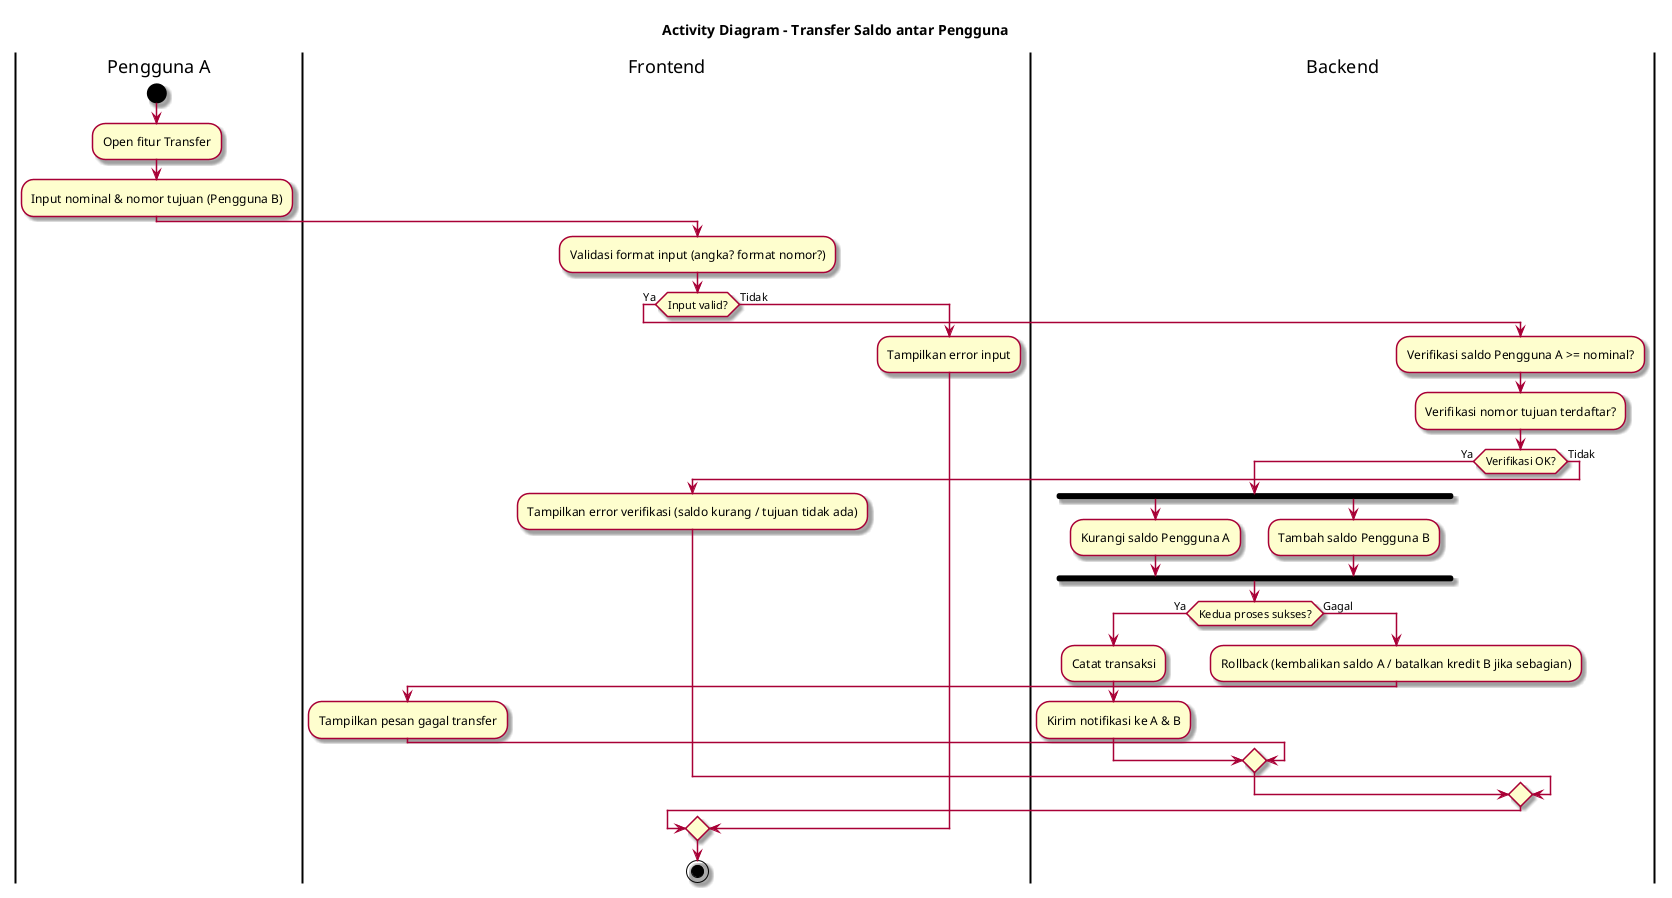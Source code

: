 @startuml
title Activity Diagram - Transfer Saldo antar Pengguna
skin rose

|Pengguna A|
start
:Open fitur Transfer;
:Input nominal & nomor tujuan (Pengguna B);

|Frontend|
:Validasi format input (angka? format nomor?);
if (Input valid?) then (Ya)
  |Backend|
  :Verifikasi saldo Pengguna A >= nominal?;
  :Verifikasi nomor tujuan terdaftar?;
  if (Verifikasi OK?) then (Ya)
    fork
      :Kurangi saldo Pengguna A;
    fork again
      :Tambah saldo Pengguna B;
    end fork
    if (Kedua proses sukses?) then (Ya)
      :Catat transaksi;
      :Kirim notifikasi ke A & B;
    else (Gagal)
      :Rollback (kembalikan saldo A / batalkan kredit B jika sebagian);
      |Frontend|
      :Tampilkan pesan gagal transfer;
    endif
  else (Tidak)
    |Frontend|
    :Tampilkan error verifikasi (saldo kurang / tujuan tidak ada);
  endif
else (Tidak)
  :Tampilkan error input;
endif

|Frontend|
stop
@enduml
